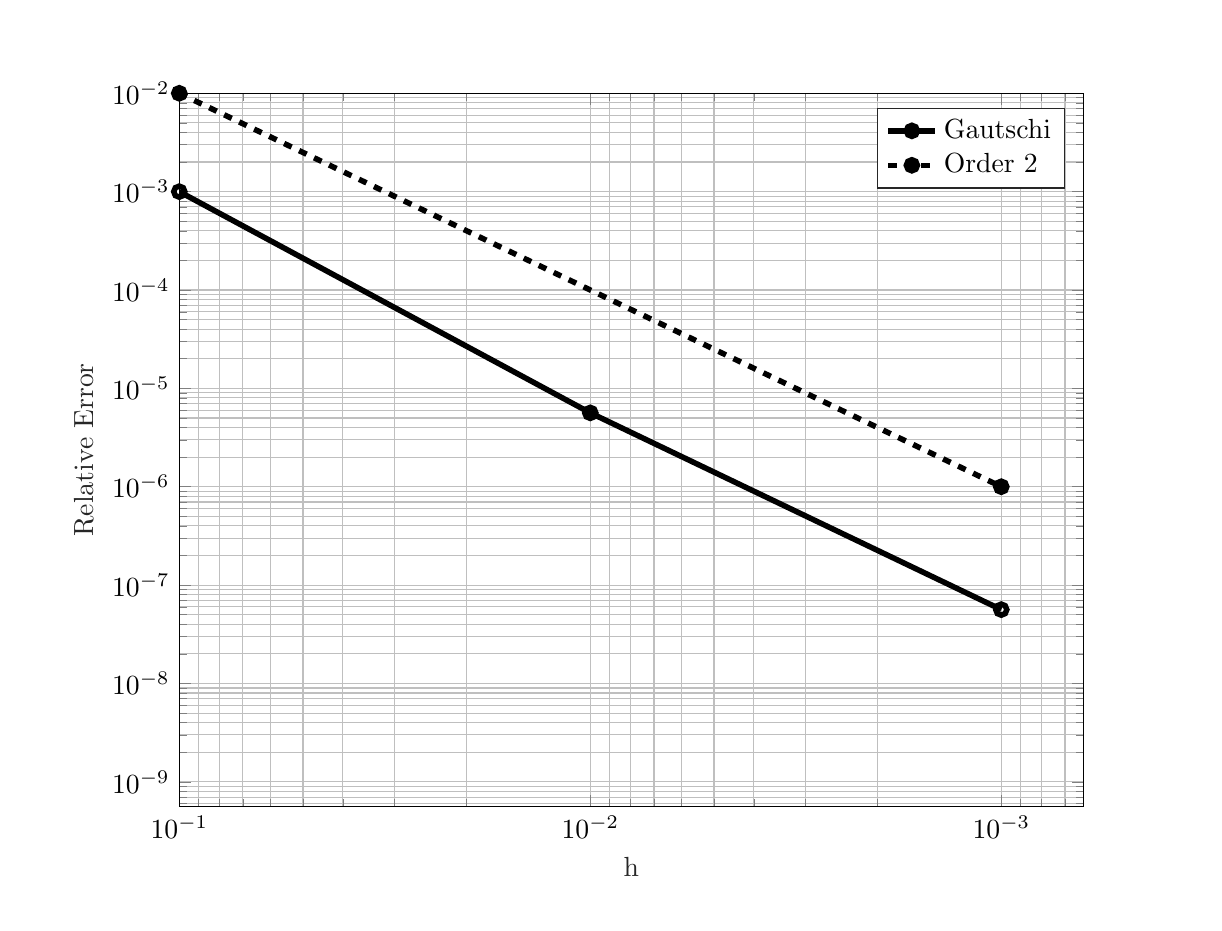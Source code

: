 % This file was created by matlab2tikz.
%
%The latest updates can be retrieved from
%  http://www.mathworks.com/matlabcentral/fileexchange/22022-matlab2tikz-matlab2tikz
%where you can also make suggestions and rate matlab2tikz.
%
\begin{tikzpicture}

\begin{axis}[%
width=4.521in,
height=3.566in,
at={(0.758in,0.481in)},
scale only axis,
x dir=reverse,
xmode=log,
xmin=0.0,
xmax=0.1,
xminorticks=true,
xlabel style={font=\color{white!15!black}},
xlabel={h},
ymode=log,
ymin=5.615e-10,
ymax=0.01,
yminorticks=true,
ylabel style={font=\color{white!15!black}},
ylabel={Relative Error},
axis background/.style={fill=white},
xmajorgrids,
xminorgrids,
ymajorgrids,
yminorgrids,
legend style={legend cell align=left, align=left, draw=white!15!black}
]
\addplot [color=black, line width=2.0pt, mark=o, mark options={solid, black}]
  table[row sep=crcr]{%
0.1	0.001\\
0.01	5.635e-06\\
0.001	5.631e-08\\
0.0	5.615e-10\\
};
\addlegendentry{Gautschi}

\addplot [color=black, dashed, line width=2.0pt, mark=*, mark options={solid, black}]
  table[row sep=crcr]{%
0.1	0.01\\
0.01	0.0\\
0.001	1e-06\\
0.0	1e-08\\
};
\addlegendentry{Order 2}

\end{axis}

\begin{axis}[%
width=5.833in,
height=4.375in,
at={(0in,0in)},
scale only axis,
xmin=0,
xmax=1,
ymin=0,
ymax=1,
axis line style={draw=none},
ticks=none,
axis x line*=bottom,
axis y line*=left
]
\end{axis}
\end{tikzpicture}%